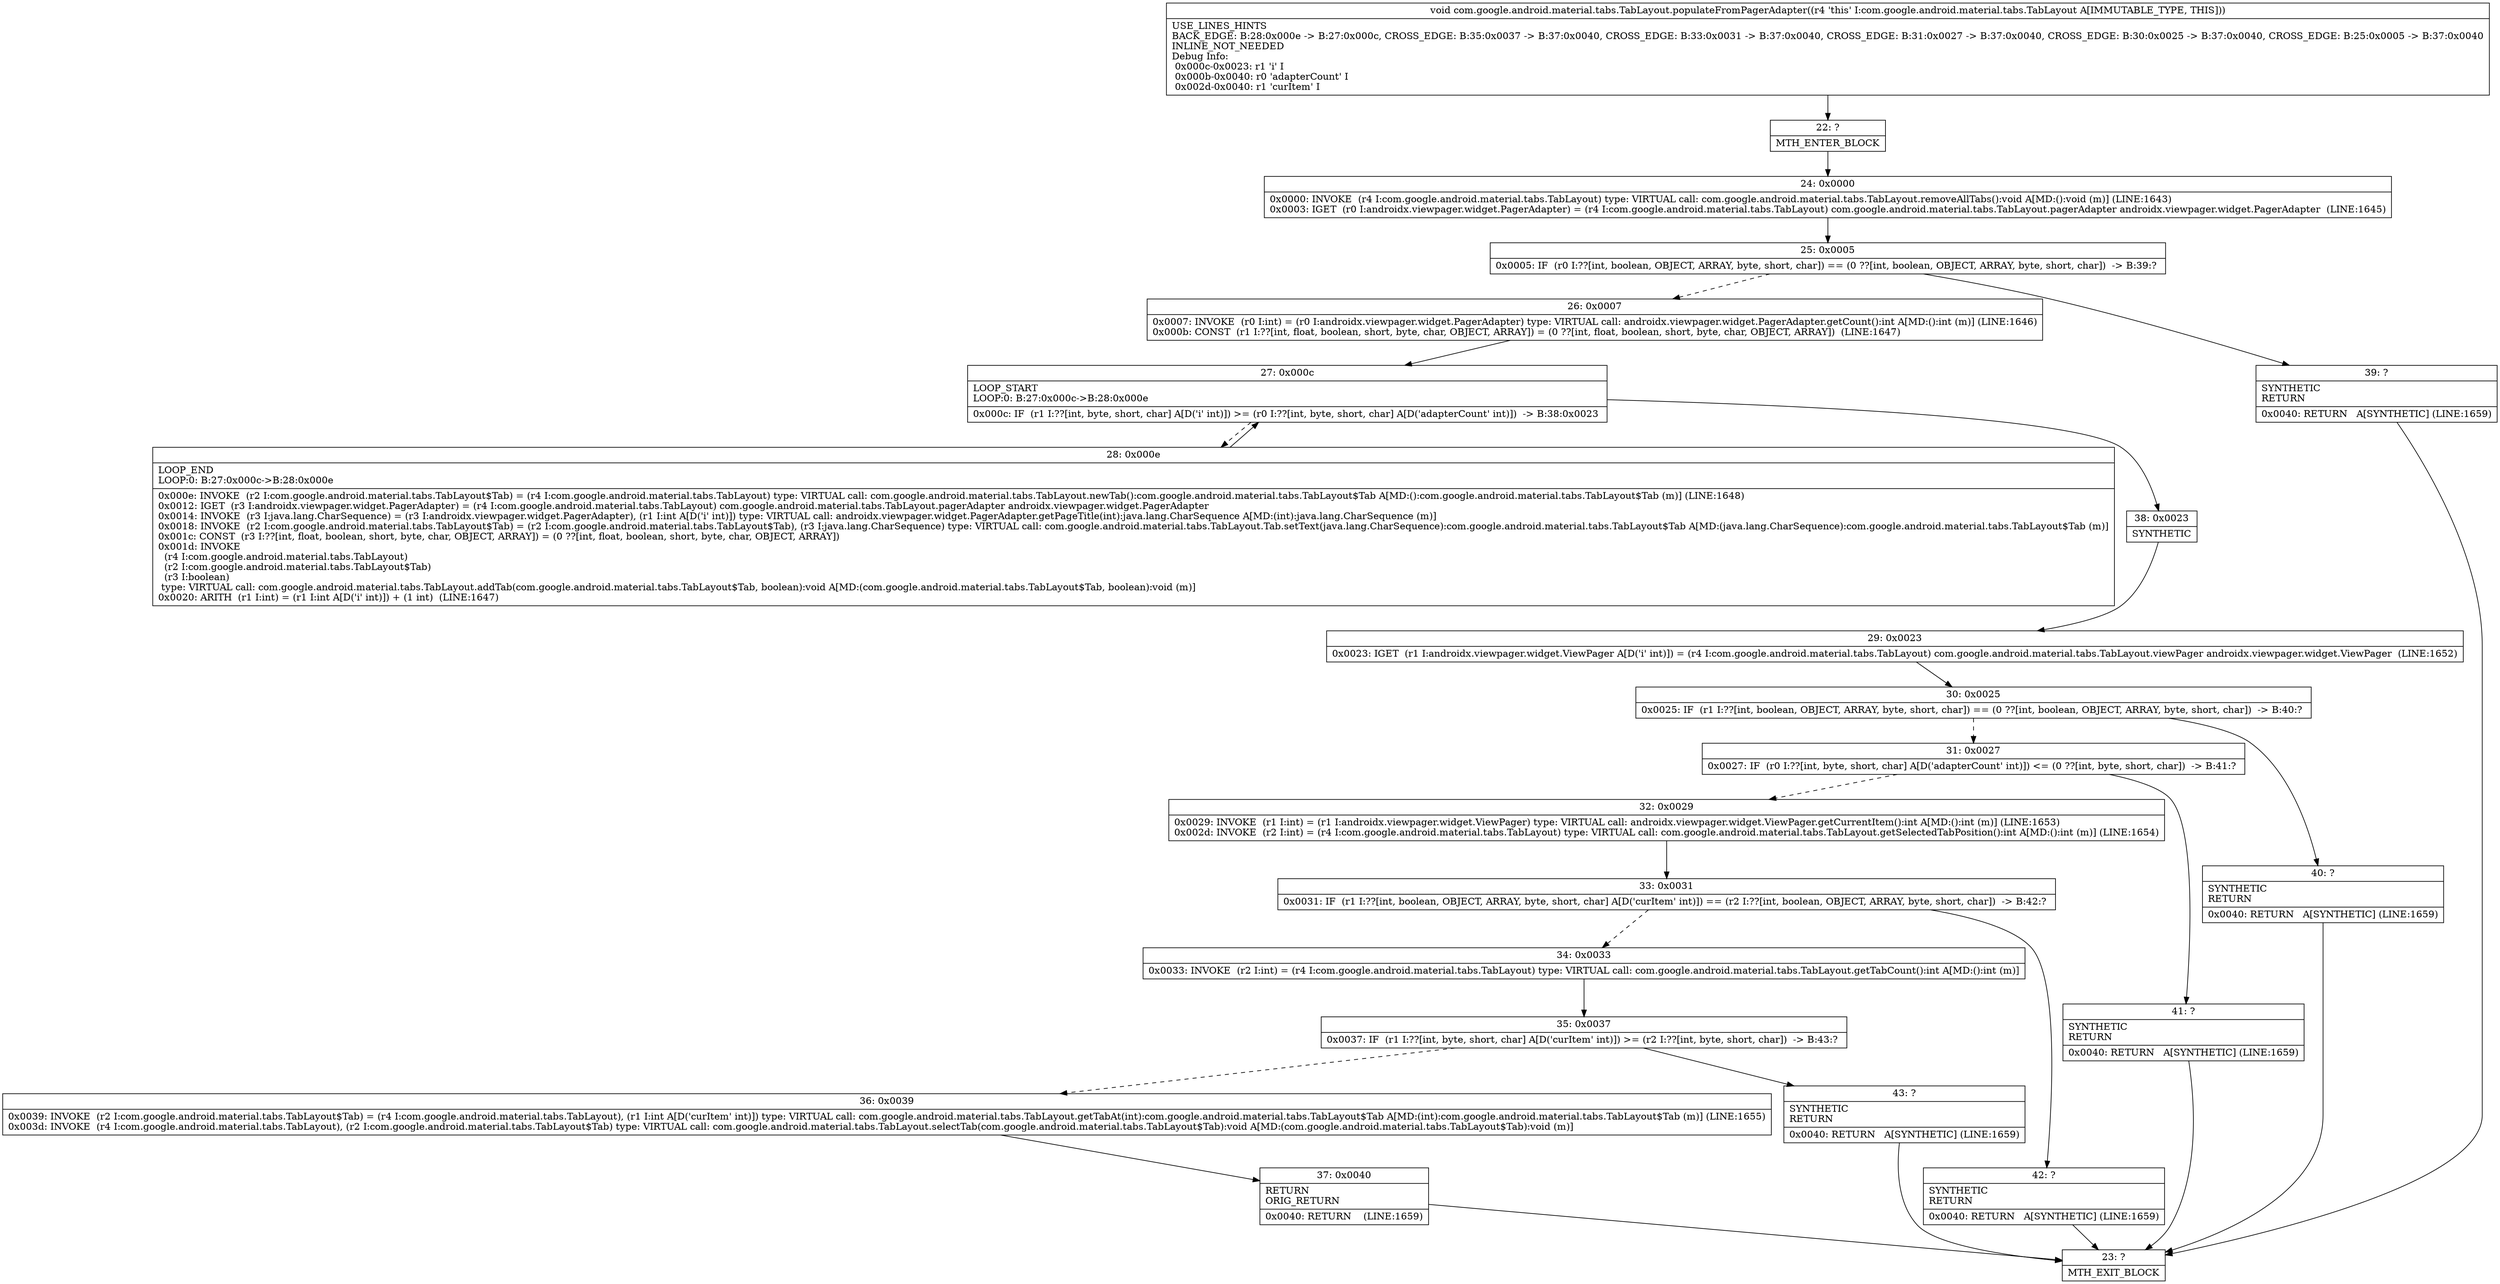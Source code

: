 digraph "CFG forcom.google.android.material.tabs.TabLayout.populateFromPagerAdapter()V" {
Node_22 [shape=record,label="{22\:\ ?|MTH_ENTER_BLOCK\l}"];
Node_24 [shape=record,label="{24\:\ 0x0000|0x0000: INVOKE  (r4 I:com.google.android.material.tabs.TabLayout) type: VIRTUAL call: com.google.android.material.tabs.TabLayout.removeAllTabs():void A[MD:():void (m)] (LINE:1643)\l0x0003: IGET  (r0 I:androidx.viewpager.widget.PagerAdapter) = (r4 I:com.google.android.material.tabs.TabLayout) com.google.android.material.tabs.TabLayout.pagerAdapter androidx.viewpager.widget.PagerAdapter  (LINE:1645)\l}"];
Node_25 [shape=record,label="{25\:\ 0x0005|0x0005: IF  (r0 I:??[int, boolean, OBJECT, ARRAY, byte, short, char]) == (0 ??[int, boolean, OBJECT, ARRAY, byte, short, char])  \-\> B:39:? \l}"];
Node_26 [shape=record,label="{26\:\ 0x0007|0x0007: INVOKE  (r0 I:int) = (r0 I:androidx.viewpager.widget.PagerAdapter) type: VIRTUAL call: androidx.viewpager.widget.PagerAdapter.getCount():int A[MD:():int (m)] (LINE:1646)\l0x000b: CONST  (r1 I:??[int, float, boolean, short, byte, char, OBJECT, ARRAY]) = (0 ??[int, float, boolean, short, byte, char, OBJECT, ARRAY])  (LINE:1647)\l}"];
Node_27 [shape=record,label="{27\:\ 0x000c|LOOP_START\lLOOP:0: B:27:0x000c\-\>B:28:0x000e\l|0x000c: IF  (r1 I:??[int, byte, short, char] A[D('i' int)]) \>= (r0 I:??[int, byte, short, char] A[D('adapterCount' int)])  \-\> B:38:0x0023 \l}"];
Node_28 [shape=record,label="{28\:\ 0x000e|LOOP_END\lLOOP:0: B:27:0x000c\-\>B:28:0x000e\l|0x000e: INVOKE  (r2 I:com.google.android.material.tabs.TabLayout$Tab) = (r4 I:com.google.android.material.tabs.TabLayout) type: VIRTUAL call: com.google.android.material.tabs.TabLayout.newTab():com.google.android.material.tabs.TabLayout$Tab A[MD:():com.google.android.material.tabs.TabLayout$Tab (m)] (LINE:1648)\l0x0012: IGET  (r3 I:androidx.viewpager.widget.PagerAdapter) = (r4 I:com.google.android.material.tabs.TabLayout) com.google.android.material.tabs.TabLayout.pagerAdapter androidx.viewpager.widget.PagerAdapter \l0x0014: INVOKE  (r3 I:java.lang.CharSequence) = (r3 I:androidx.viewpager.widget.PagerAdapter), (r1 I:int A[D('i' int)]) type: VIRTUAL call: androidx.viewpager.widget.PagerAdapter.getPageTitle(int):java.lang.CharSequence A[MD:(int):java.lang.CharSequence (m)]\l0x0018: INVOKE  (r2 I:com.google.android.material.tabs.TabLayout$Tab) = (r2 I:com.google.android.material.tabs.TabLayout$Tab), (r3 I:java.lang.CharSequence) type: VIRTUAL call: com.google.android.material.tabs.TabLayout.Tab.setText(java.lang.CharSequence):com.google.android.material.tabs.TabLayout$Tab A[MD:(java.lang.CharSequence):com.google.android.material.tabs.TabLayout$Tab (m)]\l0x001c: CONST  (r3 I:??[int, float, boolean, short, byte, char, OBJECT, ARRAY]) = (0 ??[int, float, boolean, short, byte, char, OBJECT, ARRAY]) \l0x001d: INVOKE  \l  (r4 I:com.google.android.material.tabs.TabLayout)\l  (r2 I:com.google.android.material.tabs.TabLayout$Tab)\l  (r3 I:boolean)\l type: VIRTUAL call: com.google.android.material.tabs.TabLayout.addTab(com.google.android.material.tabs.TabLayout$Tab, boolean):void A[MD:(com.google.android.material.tabs.TabLayout$Tab, boolean):void (m)]\l0x0020: ARITH  (r1 I:int) = (r1 I:int A[D('i' int)]) + (1 int)  (LINE:1647)\l}"];
Node_38 [shape=record,label="{38\:\ 0x0023|SYNTHETIC\l}"];
Node_29 [shape=record,label="{29\:\ 0x0023|0x0023: IGET  (r1 I:androidx.viewpager.widget.ViewPager A[D('i' int)]) = (r4 I:com.google.android.material.tabs.TabLayout) com.google.android.material.tabs.TabLayout.viewPager androidx.viewpager.widget.ViewPager  (LINE:1652)\l}"];
Node_30 [shape=record,label="{30\:\ 0x0025|0x0025: IF  (r1 I:??[int, boolean, OBJECT, ARRAY, byte, short, char]) == (0 ??[int, boolean, OBJECT, ARRAY, byte, short, char])  \-\> B:40:? \l}"];
Node_31 [shape=record,label="{31\:\ 0x0027|0x0027: IF  (r0 I:??[int, byte, short, char] A[D('adapterCount' int)]) \<= (0 ??[int, byte, short, char])  \-\> B:41:? \l}"];
Node_32 [shape=record,label="{32\:\ 0x0029|0x0029: INVOKE  (r1 I:int) = (r1 I:androidx.viewpager.widget.ViewPager) type: VIRTUAL call: androidx.viewpager.widget.ViewPager.getCurrentItem():int A[MD:():int (m)] (LINE:1653)\l0x002d: INVOKE  (r2 I:int) = (r4 I:com.google.android.material.tabs.TabLayout) type: VIRTUAL call: com.google.android.material.tabs.TabLayout.getSelectedTabPosition():int A[MD:():int (m)] (LINE:1654)\l}"];
Node_33 [shape=record,label="{33\:\ 0x0031|0x0031: IF  (r1 I:??[int, boolean, OBJECT, ARRAY, byte, short, char] A[D('curItem' int)]) == (r2 I:??[int, boolean, OBJECT, ARRAY, byte, short, char])  \-\> B:42:? \l}"];
Node_34 [shape=record,label="{34\:\ 0x0033|0x0033: INVOKE  (r2 I:int) = (r4 I:com.google.android.material.tabs.TabLayout) type: VIRTUAL call: com.google.android.material.tabs.TabLayout.getTabCount():int A[MD:():int (m)]\l}"];
Node_35 [shape=record,label="{35\:\ 0x0037|0x0037: IF  (r1 I:??[int, byte, short, char] A[D('curItem' int)]) \>= (r2 I:??[int, byte, short, char])  \-\> B:43:? \l}"];
Node_36 [shape=record,label="{36\:\ 0x0039|0x0039: INVOKE  (r2 I:com.google.android.material.tabs.TabLayout$Tab) = (r4 I:com.google.android.material.tabs.TabLayout), (r1 I:int A[D('curItem' int)]) type: VIRTUAL call: com.google.android.material.tabs.TabLayout.getTabAt(int):com.google.android.material.tabs.TabLayout$Tab A[MD:(int):com.google.android.material.tabs.TabLayout$Tab (m)] (LINE:1655)\l0x003d: INVOKE  (r4 I:com.google.android.material.tabs.TabLayout), (r2 I:com.google.android.material.tabs.TabLayout$Tab) type: VIRTUAL call: com.google.android.material.tabs.TabLayout.selectTab(com.google.android.material.tabs.TabLayout$Tab):void A[MD:(com.google.android.material.tabs.TabLayout$Tab):void (m)]\l}"];
Node_37 [shape=record,label="{37\:\ 0x0040|RETURN\lORIG_RETURN\l|0x0040: RETURN    (LINE:1659)\l}"];
Node_23 [shape=record,label="{23\:\ ?|MTH_EXIT_BLOCK\l}"];
Node_43 [shape=record,label="{43\:\ ?|SYNTHETIC\lRETURN\l|0x0040: RETURN   A[SYNTHETIC] (LINE:1659)\l}"];
Node_42 [shape=record,label="{42\:\ ?|SYNTHETIC\lRETURN\l|0x0040: RETURN   A[SYNTHETIC] (LINE:1659)\l}"];
Node_41 [shape=record,label="{41\:\ ?|SYNTHETIC\lRETURN\l|0x0040: RETURN   A[SYNTHETIC] (LINE:1659)\l}"];
Node_40 [shape=record,label="{40\:\ ?|SYNTHETIC\lRETURN\l|0x0040: RETURN   A[SYNTHETIC] (LINE:1659)\l}"];
Node_39 [shape=record,label="{39\:\ ?|SYNTHETIC\lRETURN\l|0x0040: RETURN   A[SYNTHETIC] (LINE:1659)\l}"];
MethodNode[shape=record,label="{void com.google.android.material.tabs.TabLayout.populateFromPagerAdapter((r4 'this' I:com.google.android.material.tabs.TabLayout A[IMMUTABLE_TYPE, THIS]))  | USE_LINES_HINTS\lBACK_EDGE: B:28:0x000e \-\> B:27:0x000c, CROSS_EDGE: B:35:0x0037 \-\> B:37:0x0040, CROSS_EDGE: B:33:0x0031 \-\> B:37:0x0040, CROSS_EDGE: B:31:0x0027 \-\> B:37:0x0040, CROSS_EDGE: B:30:0x0025 \-\> B:37:0x0040, CROSS_EDGE: B:25:0x0005 \-\> B:37:0x0040\lINLINE_NOT_NEEDED\lDebug Info:\l  0x000c\-0x0023: r1 'i' I\l  0x000b\-0x0040: r0 'adapterCount' I\l  0x002d\-0x0040: r1 'curItem' I\l}"];
MethodNode -> Node_22;Node_22 -> Node_24;
Node_24 -> Node_25;
Node_25 -> Node_26[style=dashed];
Node_25 -> Node_39;
Node_26 -> Node_27;
Node_27 -> Node_28[style=dashed];
Node_27 -> Node_38;
Node_28 -> Node_27;
Node_38 -> Node_29;
Node_29 -> Node_30;
Node_30 -> Node_31[style=dashed];
Node_30 -> Node_40;
Node_31 -> Node_32[style=dashed];
Node_31 -> Node_41;
Node_32 -> Node_33;
Node_33 -> Node_34[style=dashed];
Node_33 -> Node_42;
Node_34 -> Node_35;
Node_35 -> Node_36[style=dashed];
Node_35 -> Node_43;
Node_36 -> Node_37;
Node_37 -> Node_23;
Node_43 -> Node_23;
Node_42 -> Node_23;
Node_41 -> Node_23;
Node_40 -> Node_23;
Node_39 -> Node_23;
}

